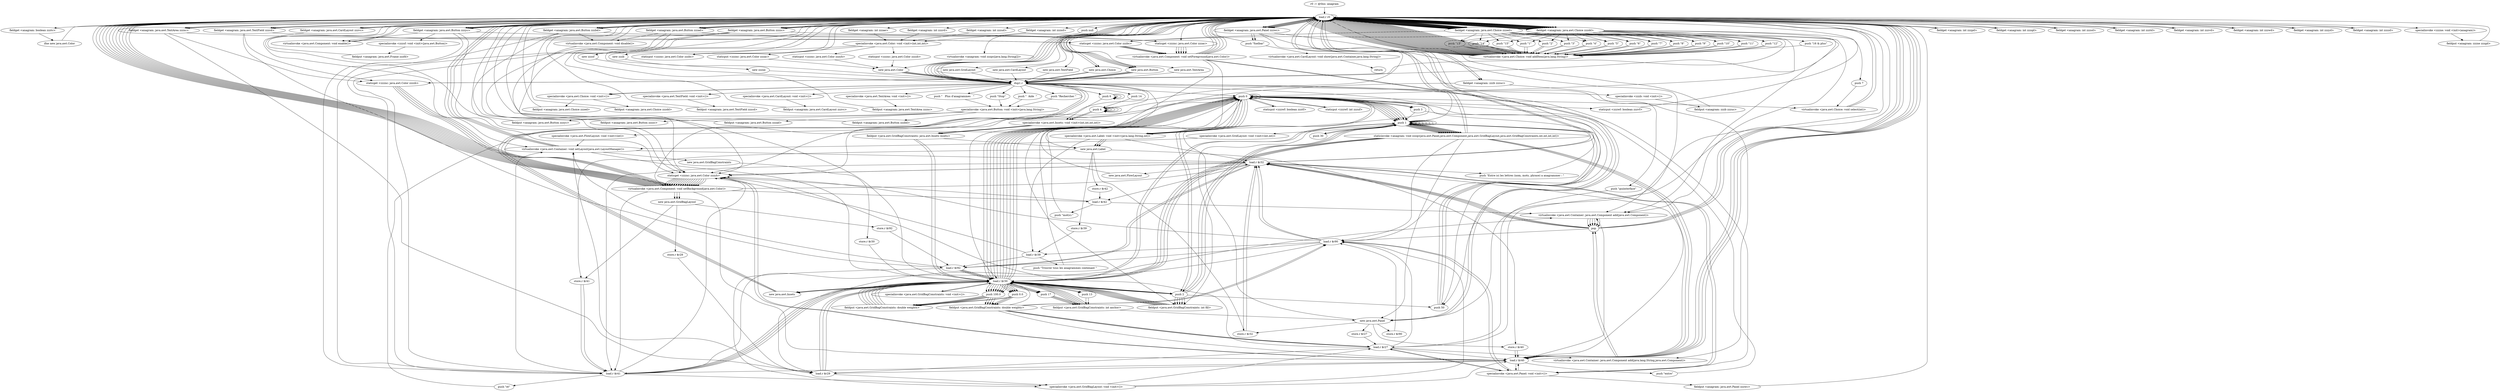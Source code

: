 digraph "" {
    "r0 := @this: anagram"
    "load.r r0"
    "r0 := @this: anagram"->"load.r r0";
    "fieldget <anagram: boolean zzztc>"
    "load.r r0"->"fieldget <anagram: boolean zzztc>";
    "ifne new java.awt.Color"
    "fieldget <anagram: boolean zzztc>"->"ifne new java.awt.Color";
    "ifne new java.awt.Color"->"load.r r0";
    "push null"
    "load.r r0"->"push null";
    "virtualinvoke <anagram: void zzzpc(java.lang.String[])>"
    "push null"->"virtualinvoke <anagram: void zzzpc(java.lang.String[])>";
    "new java.awt.Color"
    "virtualinvoke <anagram: void zzzpc(java.lang.String[])>"->"new java.awt.Color";
    "dup1.r"
    "new java.awt.Color"->"dup1.r";
    "dup1.r"->"load.r r0";
    "fieldget <anagram: int zzzpd>"
    "load.r r0"->"fieldget <anagram: int zzzpd>";
    "fieldget <anagram: int zzzpd>"->"load.r r0";
    "fieldget <anagram: int zzzqd>"
    "load.r r0"->"fieldget <anagram: int zzzqd>";
    "fieldget <anagram: int zzzqd>"->"load.r r0";
    "fieldget <anagram: int zzzrd>"
    "load.r r0"->"fieldget <anagram: int zzzrd>";
    "specialinvoke <java.awt.Color: void <init>(int,int,int)>"
    "fieldget <anagram: int zzzrd>"->"specialinvoke <java.awt.Color: void <init>(int,int,int)>";
    "staticput <zzznc: java.awt.Color zzzyb>"
    "specialinvoke <java.awt.Color: void <init>(int,int,int)>"->"staticput <zzznc: java.awt.Color zzzyb>";
    "staticput <zzznc: java.awt.Color zzzyb>"->"new java.awt.Color";
    "new java.awt.Color"->"dup1.r";
    "dup1.r"->"load.r r0";
    "fieldget <anagram: int zzzsd>"
    "load.r r0"->"fieldget <anagram: int zzzsd>";
    "fieldget <anagram: int zzzsd>"->"load.r r0";
    "fieldget <anagram: int zzztd>"
    "load.r r0"->"fieldget <anagram: int zzztd>";
    "fieldget <anagram: int zzztd>"->"load.r r0";
    "fieldget <anagram: int zzzud>"
    "load.r r0"->"fieldget <anagram: int zzzud>";
    "fieldget <anagram: int zzzud>"->"specialinvoke <java.awt.Color: void <init>(int,int,int)>";
    "staticput <zzznc: java.awt.Color zzzzb>"
    "specialinvoke <java.awt.Color: void <init>(int,int,int)>"->"staticput <zzznc: java.awt.Color zzzzb>";
    "staticput <zzznc: java.awt.Color zzzzb>"->"new java.awt.Color";
    "new java.awt.Color"->"dup1.r";
    "dup1.r"->"load.r r0";
    "fieldget <anagram: int zzzvd>"
    "load.r r0"->"fieldget <anagram: int zzzvd>";
    "fieldget <anagram: int zzzvd>"->"load.r r0";
    "fieldget <anagram: int zzzwd>"
    "load.r r0"->"fieldget <anagram: int zzzwd>";
    "fieldget <anagram: int zzzwd>"->"load.r r0";
    "fieldget <anagram: int zzzxd>"
    "load.r r0"->"fieldget <anagram: int zzzxd>";
    "fieldget <anagram: int zzzxd>"->"specialinvoke <java.awt.Color: void <init>(int,int,int)>";
    "staticput <zzznc: java.awt.Color zzzac>"
    "specialinvoke <java.awt.Color: void <init>(int,int,int)>"->"staticput <zzznc: java.awt.Color zzzac>";
    "staticput <zzznc: java.awt.Color zzzac>"->"new java.awt.Color";
    "new java.awt.Color"->"dup1.r";
    "dup1.r"->"load.r r0";
    "fieldget <anagram: int zzzyd>"
    "load.r r0"->"fieldget <anagram: int zzzyd>";
    "fieldget <anagram: int zzzyd>"->"load.r r0";
    "fieldget <anagram: int zzzzd>"
    "load.r r0"->"fieldget <anagram: int zzzzd>";
    "fieldget <anagram: int zzzzd>"->"load.r r0";
    "fieldget <anagram: int zzzae>"
    "load.r r0"->"fieldget <anagram: int zzzae>";
    "fieldget <anagram: int zzzae>"->"specialinvoke <java.awt.Color: void <init>(int,int,int)>";
    "staticput <zzznc: java.awt.Color zzzbc>"
    "specialinvoke <java.awt.Color: void <init>(int,int,int)>"->"staticput <zzznc: java.awt.Color zzzbc>";
    "staticput <zzznc: java.awt.Color zzzbc>"->"load.r r0";
    "staticget <zzznc: java.awt.Color zzzyb>"
    "load.r r0"->"staticget <zzznc: java.awt.Color zzzyb>";
    "virtualinvoke <java.awt.Component: void setBackground(java.awt.Color)>"
    "staticget <zzznc: java.awt.Color zzzyb>"->"virtualinvoke <java.awt.Component: void setBackground(java.awt.Color)>";
    "push 0"
    "virtualinvoke <java.awt.Component: void setBackground(java.awt.Color)>"->"push 0";
    "staticput <zzzwf: boolean zzztf>"
    "push 0"->"staticput <zzzwf: boolean zzztf>";
    "staticput <zzzwf: boolean zzztf>"->"push 0";
    "staticput <zzzwf: int zzzuf>"
    "push 0"->"staticput <zzzwf: int zzzuf>";
    "staticput <zzzwf: int zzzuf>"->"push 0";
    "staticput <zzzwf: boolean zzzvf>"
    "push 0"->"staticput <zzzwf: boolean zzzvf>";
    "staticput <zzzwf: boolean zzzvf>"->"load.r r0";
    "new java.awt.GridLayout"
    "load.r r0"->"new java.awt.GridLayout";
    "new java.awt.GridLayout"->"dup1.r";
    "push 1"
    "dup1.r"->"push 1";
    "push 1"->"push 1";
    "specialinvoke <java.awt.GridLayout: void <init>(int,int)>"
    "push 1"->"specialinvoke <java.awt.GridLayout: void <init>(int,int)>";
    "virtualinvoke <java.awt.Container: void setLayout(java.awt.LayoutManager)>"
    "specialinvoke <java.awt.GridLayout: void <init>(int,int)>"->"virtualinvoke <java.awt.Container: void setLayout(java.awt.LayoutManager)>";
    "virtualinvoke <java.awt.Container: void setLayout(java.awt.LayoutManager)>"->"load.r r0";
    "new java.awt.Panel"
    "load.r r0"->"new java.awt.Panel";
    "new java.awt.Panel"->"dup1.r";
    "specialinvoke <java.awt.Panel: void <init>()>"
    "dup1.r"->"specialinvoke <java.awt.Panel: void <init>()>";
    "fieldput <anagram: java.awt.Panel zzzwc>"
    "specialinvoke <java.awt.Panel: void <init>()>"->"fieldput <anagram: java.awt.Panel zzzwc>";
    "fieldput <anagram: java.awt.Panel zzzwc>"->"load.r r0";
    "fieldget <anagram: java.awt.Panel zzzwc>"
    "load.r r0"->"fieldget <anagram: java.awt.Panel zzzwc>";
    "fieldget <anagram: java.awt.Panel zzzwc>"->"staticget <zzznc: java.awt.Color zzzyb>";
    "staticget <zzznc: java.awt.Color zzzyb>"->"virtualinvoke <java.awt.Component: void setBackground(java.awt.Color)>";
    "virtualinvoke <java.awt.Component: void setBackground(java.awt.Color)>"->"load.r r0";
    "new java.awt.CardLayout"
    "load.r r0"->"new java.awt.CardLayout";
    "new java.awt.CardLayout"->"dup1.r";
    "specialinvoke <java.awt.CardLayout: void <init>()>"
    "dup1.r"->"specialinvoke <java.awt.CardLayout: void <init>()>";
    "fieldput <anagram: java.awt.CardLayout zzzvc>"
    "specialinvoke <java.awt.CardLayout: void <init>()>"->"fieldput <anagram: java.awt.CardLayout zzzvc>";
    "fieldput <anagram: java.awt.CardLayout zzzvc>"->"load.r r0";
    "load.r r0"->"fieldget <anagram: java.awt.Panel zzzwc>";
    "fieldget <anagram: java.awt.Panel zzzwc>"->"load.r r0";
    "fieldget <anagram: java.awt.CardLayout zzzvc>"
    "load.r r0"->"fieldget <anagram: java.awt.CardLayout zzzvc>";
    "fieldget <anagram: java.awt.CardLayout zzzvc>"->"virtualinvoke <java.awt.Container: void setLayout(java.awt.LayoutManager)>";
    "virtualinvoke <java.awt.Container: void setLayout(java.awt.LayoutManager)>"->"load.r r0";
    "staticget <zzznc: java.awt.Color zzzac>"
    "load.r r0"->"staticget <zzznc: java.awt.Color zzzac>";
    "virtualinvoke <java.awt.Component: void setForeground(java.awt.Color)>"
    "staticget <zzznc: java.awt.Color zzzac>"->"virtualinvoke <java.awt.Component: void setForeground(java.awt.Color)>";
    "virtualinvoke <java.awt.Component: void setForeground(java.awt.Color)>"->"new java.awt.Panel";
    "store.r $r27"
    "new java.awt.Panel"->"store.r $r27";
    "load.r $r27"
    "store.r $r27"->"load.r $r27";
    "load.r $r27"->"specialinvoke <java.awt.Panel: void <init>()>";
    "specialinvoke <java.awt.Panel: void <init>()>"->"load.r $r27";
    "load.r $r27"->"staticget <zzznc: java.awt.Color zzzyb>";
    "staticget <zzznc: java.awt.Color zzzyb>"->"virtualinvoke <java.awt.Component: void setBackground(java.awt.Color)>";
    "new java.awt.GridBagLayout"
    "virtualinvoke <java.awt.Component: void setBackground(java.awt.Color)>"->"new java.awt.GridBagLayout";
    "store.r $r29"
    "new java.awt.GridBagLayout"->"store.r $r29";
    "load.r $r29"
    "store.r $r29"->"load.r $r29";
    "specialinvoke <java.awt.GridBagLayout: void <init>()>"
    "load.r $r29"->"specialinvoke <java.awt.GridBagLayout: void <init>()>";
    "specialinvoke <java.awt.GridBagLayout: void <init>()>"->"load.r $r27";
    "load.r $r27"->"load.r $r29";
    "load.r $r29"->"virtualinvoke <java.awt.Container: void setLayout(java.awt.LayoutManager)>";
    "new java.awt.GridBagConstraints"
    "virtualinvoke <java.awt.Container: void setLayout(java.awt.LayoutManager)>"->"new java.awt.GridBagConstraints";
    "store.r $r30"
    "new java.awt.GridBagConstraints"->"store.r $r30";
    "load.r $r30"
    "store.r $r30"->"load.r $r30";
    "specialinvoke <java.awt.GridBagConstraints: void <init>()>"
    "load.r $r30"->"specialinvoke <java.awt.GridBagConstraints: void <init>()>";
    "specialinvoke <java.awt.GridBagConstraints: void <init>()>"->"load.r $r30";
    "new java.awt.Insets"
    "load.r $r30"->"new java.awt.Insets";
    "new java.awt.Insets"->"dup1.r";
    "push 4"
    "dup1.r"->"push 4";
    "push 4"->"push 4";
    "push 4"->"push 4";
    "push 4"->"push 4";
    "specialinvoke <java.awt.Insets: void <init>(int,int,int,int)>"
    "push 4"->"specialinvoke <java.awt.Insets: void <init>(int,int,int,int)>";
    "fieldput <java.awt.GridBagConstraints: java.awt.Insets insets>"
    "specialinvoke <java.awt.Insets: void <init>(int,int,int,int)>"->"fieldput <java.awt.GridBagConstraints: java.awt.Insets insets>";
    "new java.awt.Label"
    "fieldput <java.awt.GridBagConstraints: java.awt.Insets insets>"->"new java.awt.Label";
    "store.r $r32"
    "new java.awt.Label"->"store.r $r32";
    "load.r $r32"
    "store.r $r32"->"load.r $r32";
    "push \"Entre ici les lettres (nom, mots, phrase) a anagrammer : \""
    "load.r $r32"->"push \"Entre ici les lettres (nom, mots, phrase) a anagrammer : \"";
    "push \"Entre ici les lettres (nom, mots, phrase) a anagrammer : \""->"push 0";
    "specialinvoke <java.awt.Label: void <init>(java.lang.String,int)>"
    "push 0"->"specialinvoke <java.awt.Label: void <init>(java.lang.String,int)>";
    "specialinvoke <java.awt.Label: void <init>(java.lang.String,int)>"->"load.r $r32";
    "load.r $r32"->"staticget <zzznc: java.awt.Color zzzyb>";
    "staticget <zzznc: java.awt.Color zzzyb>"->"virtualinvoke <java.awt.Component: void setBackground(java.awt.Color)>";
    "virtualinvoke <java.awt.Component: void setBackground(java.awt.Color)>"->"load.r r0";
    "new java.awt.TextField"
    "load.r r0"->"new java.awt.TextField";
    "new java.awt.TextField"->"dup1.r";
    "specialinvoke <java.awt.TextField: void <init>()>"
    "dup1.r"->"specialinvoke <java.awt.TextField: void <init>()>";
    "fieldput <anagram: java.awt.TextField zzzcd>"
    "specialinvoke <java.awt.TextField: void <init>()>"->"fieldput <anagram: java.awt.TextField zzzcd>";
    "fieldput <anagram: java.awt.TextField zzzcd>"->"load.r r0";
    "fieldget <anagram: java.awt.TextField zzzcd>"
    "load.r r0"->"fieldget <anagram: java.awt.TextField zzzcd>";
    "staticget <zzznc: java.awt.Color zzzzb>"
    "fieldget <anagram: java.awt.TextField zzzcd>"->"staticget <zzznc: java.awt.Color zzzzb>";
    "staticget <zzznc: java.awt.Color zzzzb>"->"virtualinvoke <java.awt.Component: void setBackground(java.awt.Color)>";
    "virtualinvoke <java.awt.Component: void setBackground(java.awt.Color)>"->"load.r r0";
    "load.r r0"->"fieldget <anagram: java.awt.TextField zzzcd>";
    "staticget <zzznc: java.awt.Color zzzbc>"
    "fieldget <anagram: java.awt.TextField zzzcd>"->"staticget <zzznc: java.awt.Color zzzbc>";
    "staticget <zzznc: java.awt.Color zzzbc>"->"virtualinvoke <java.awt.Component: void setForeground(java.awt.Color)>";
    "virtualinvoke <java.awt.Component: void setForeground(java.awt.Color)>"->"new java.awt.Label";
    "store.r $r39"
    "new java.awt.Label"->"store.r $r39";
    "load.r $r39"
    "store.r $r39"->"load.r $r39";
    "push \"Trouver tous les anagrammes contenant \""
    "load.r $r39"->"push \"Trouver tous les anagrammes contenant \"";
    "push \"Trouver tous les anagrammes contenant \""->"push 0";
    "push 0"->"specialinvoke <java.awt.Label: void <init>(java.lang.String,int)>";
    "specialinvoke <java.awt.Label: void <init>(java.lang.String,int)>"->"new java.awt.Label";
    "store.r $r40"
    "new java.awt.Label"->"store.r $r40";
    "load.r $r40"
    "store.r $r40"->"load.r $r40";
    "push \"entre\""
    "load.r $r40"->"push \"entre\"";
    "push \"entre\""->"push 0";
    "push 0"->"specialinvoke <java.awt.Label: void <init>(java.lang.String,int)>";
    "specialinvoke <java.awt.Label: void <init>(java.lang.String,int)>"->"new java.awt.Label";
    "store.r $r41"
    "new java.awt.Label"->"store.r $r41";
    "load.r $r41"
    "store.r $r41"->"load.r $r41";
    "push \"et\""
    "load.r $r41"->"push \"et\"";
    "push \"et\""->"push 0";
    "push 0"->"specialinvoke <java.awt.Label: void <init>(java.lang.String,int)>";
    "specialinvoke <java.awt.Label: void <init>(java.lang.String,int)>"->"new java.awt.Label";
    "store.r $r42"
    "new java.awt.Label"->"store.r $r42";
    "load.r $r42"
    "store.r $r42"->"load.r $r42";
    "push \"mot(s).\""
    "load.r $r42"->"push \"mot(s).\"";
    "push \"mot(s).\""->"push 0";
    "push 0"->"specialinvoke <java.awt.Label: void <init>(java.lang.String,int)>";
    "specialinvoke <java.awt.Label: void <init>(java.lang.String,int)>"->"load.r $r39";
    "load.r $r39"->"staticget <zzznc: java.awt.Color zzzyb>";
    "staticget <zzznc: java.awt.Color zzzyb>"->"virtualinvoke <java.awt.Component: void setBackground(java.awt.Color)>";
    "virtualinvoke <java.awt.Component: void setBackground(java.awt.Color)>"->"load.r $r40";
    "load.r $r40"->"staticget <zzznc: java.awt.Color zzzyb>";
    "staticget <zzznc: java.awt.Color zzzyb>"->"virtualinvoke <java.awt.Component: void setBackground(java.awt.Color)>";
    "virtualinvoke <java.awt.Component: void setBackground(java.awt.Color)>"->"load.r $r41";
    "load.r $r41"->"staticget <zzznc: java.awt.Color zzzyb>";
    "staticget <zzznc: java.awt.Color zzzyb>"->"virtualinvoke <java.awt.Component: void setBackground(java.awt.Color)>";
    "virtualinvoke <java.awt.Component: void setBackground(java.awt.Color)>"->"load.r $r42";
    "load.r $r42"->"staticget <zzznc: java.awt.Color zzzyb>";
    "staticget <zzznc: java.awt.Color zzzyb>"->"virtualinvoke <java.awt.Component: void setBackground(java.awt.Color)>";
    "virtualinvoke <java.awt.Component: void setBackground(java.awt.Color)>"->"load.r r0";
    "new java.awt.Choice"
    "load.r r0"->"new java.awt.Choice";
    "new java.awt.Choice"->"dup1.r";
    "specialinvoke <java.awt.Choice: void <init>()>"
    "dup1.r"->"specialinvoke <java.awt.Choice: void <init>()>";
    "fieldput <anagram: java.awt.Choice zzzed>"
    "specialinvoke <java.awt.Choice: void <init>()>"->"fieldput <anagram: java.awt.Choice zzzed>";
    "fieldput <anagram: java.awt.Choice zzzed>"->"load.r r0";
    "fieldget <anagram: java.awt.Choice zzzed>"
    "load.r r0"->"fieldget <anagram: java.awt.Choice zzzed>";
    "push \"1\""
    "fieldget <anagram: java.awt.Choice zzzed>"->"push \"1\"";
    "virtualinvoke <java.awt.Choice: void addItem(java.lang.String)>"
    "push \"1\""->"virtualinvoke <java.awt.Choice: void addItem(java.lang.String)>";
    "virtualinvoke <java.awt.Choice: void addItem(java.lang.String)>"->"load.r r0";
    "load.r r0"->"fieldget <anagram: java.awt.Choice zzzed>";
    "push \"2\""
    "fieldget <anagram: java.awt.Choice zzzed>"->"push \"2\"";
    "push \"2\""->"virtualinvoke <java.awt.Choice: void addItem(java.lang.String)>";
    "virtualinvoke <java.awt.Choice: void addItem(java.lang.String)>"->"load.r r0";
    "load.r r0"->"fieldget <anagram: java.awt.Choice zzzed>";
    "push \"3\""
    "fieldget <anagram: java.awt.Choice zzzed>"->"push \"3\"";
    "push \"3\""->"virtualinvoke <java.awt.Choice: void addItem(java.lang.String)>";
    "virtualinvoke <java.awt.Choice: void addItem(java.lang.String)>"->"load.r r0";
    "load.r r0"->"fieldget <anagram: java.awt.Choice zzzed>";
    "push \"4\""
    "fieldget <anagram: java.awt.Choice zzzed>"->"push \"4\"";
    "push \"4\""->"virtualinvoke <java.awt.Choice: void addItem(java.lang.String)>";
    "virtualinvoke <java.awt.Choice: void addItem(java.lang.String)>"->"load.r r0";
    "load.r r0"->"fieldget <anagram: java.awt.Choice zzzed>";
    "push \"5\""
    "fieldget <anagram: java.awt.Choice zzzed>"->"push \"5\"";
    "push \"5\""->"virtualinvoke <java.awt.Choice: void addItem(java.lang.String)>";
    "virtualinvoke <java.awt.Choice: void addItem(java.lang.String)>"->"load.r r0";
    "load.r r0"->"fieldget <anagram: java.awt.Choice zzzed>";
    "push \"6\""
    "fieldget <anagram: java.awt.Choice zzzed>"->"push \"6\"";
    "push \"6\""->"virtualinvoke <java.awt.Choice: void addItem(java.lang.String)>";
    "virtualinvoke <java.awt.Choice: void addItem(java.lang.String)>"->"load.r r0";
    "load.r r0"->"fieldget <anagram: java.awt.Choice zzzed>";
    "push \"7\""
    "fieldget <anagram: java.awt.Choice zzzed>"->"push \"7\"";
    "push \"7\""->"virtualinvoke <java.awt.Choice: void addItem(java.lang.String)>";
    "virtualinvoke <java.awt.Choice: void addItem(java.lang.String)>"->"load.r r0";
    "load.r r0"->"fieldget <anagram: java.awt.Choice zzzed>";
    "push \"8\""
    "fieldget <anagram: java.awt.Choice zzzed>"->"push \"8\"";
    "push \"8\""->"virtualinvoke <java.awt.Choice: void addItem(java.lang.String)>";
    "virtualinvoke <java.awt.Choice: void addItem(java.lang.String)>"->"load.r r0";
    "load.r r0"->"fieldget <anagram: java.awt.Choice zzzed>";
    "push \"9\""
    "fieldget <anagram: java.awt.Choice zzzed>"->"push \"9\"";
    "push \"9\""->"virtualinvoke <java.awt.Choice: void addItem(java.lang.String)>";
    "virtualinvoke <java.awt.Choice: void addItem(java.lang.String)>"->"load.r r0";
    "load.r r0"->"fieldget <anagram: java.awt.Choice zzzed>";
    "push \"10\""
    "fieldget <anagram: java.awt.Choice zzzed>"->"push \"10\"";
    "push \"10\""->"virtualinvoke <java.awt.Choice: void addItem(java.lang.String)>";
    "virtualinvoke <java.awt.Choice: void addItem(java.lang.String)>"->"load.r r0";
    "load.r r0"->"fieldget <anagram: java.awt.Choice zzzed>";
    "push \"11\""
    "fieldget <anagram: java.awt.Choice zzzed>"->"push \"11\"";
    "push \"11\""->"virtualinvoke <java.awt.Choice: void addItem(java.lang.String)>";
    "virtualinvoke <java.awt.Choice: void addItem(java.lang.String)>"->"load.r r0";
    "load.r r0"->"fieldget <anagram: java.awt.Choice zzzed>";
    "push \"12\""
    "fieldget <anagram: java.awt.Choice zzzed>"->"push \"12\"";
    "push \"12\""->"virtualinvoke <java.awt.Choice: void addItem(java.lang.String)>";
    "virtualinvoke <java.awt.Choice: void addItem(java.lang.String)>"->"load.r r0";
    "load.r r0"->"fieldget <anagram: java.awt.Choice zzzed>";
    "push \"13\""
    "fieldget <anagram: java.awt.Choice zzzed>"->"push \"13\"";
    "push \"13\""->"virtualinvoke <java.awt.Choice: void addItem(java.lang.String)>";
    "virtualinvoke <java.awt.Choice: void addItem(java.lang.String)>"->"load.r r0";
    "load.r r0"->"fieldget <anagram: java.awt.Choice zzzed>";
    "push \"14\""
    "fieldget <anagram: java.awt.Choice zzzed>"->"push \"14\"";
    "push \"14\""->"virtualinvoke <java.awt.Choice: void addItem(java.lang.String)>";
    "virtualinvoke <java.awt.Choice: void addItem(java.lang.String)>"->"load.r r0";
    "load.r r0"->"fieldget <anagram: java.awt.Choice zzzed>";
    "push \"15\""
    "fieldget <anagram: java.awt.Choice zzzed>"->"push \"15\"";
    "push \"15\""->"virtualinvoke <java.awt.Choice: void addItem(java.lang.String)>";
    "virtualinvoke <java.awt.Choice: void addItem(java.lang.String)>"->"load.r r0";
    "load.r r0"->"fieldget <anagram: java.awt.Choice zzzed>";
    "fieldget <anagram: java.awt.Choice zzzed>"->"push 0";
    "virtualinvoke <java.awt.Choice: void select(int)>"
    "push 0"->"virtualinvoke <java.awt.Choice: void select(int)>";
    "virtualinvoke <java.awt.Choice: void select(int)>"->"load.r r0";
    "load.r r0"->"fieldget <anagram: java.awt.Choice zzzed>";
    "fieldget <anagram: java.awt.Choice zzzed>"->"staticget <zzznc: java.awt.Color zzzzb>";
    "staticget <zzznc: java.awt.Color zzzzb>"->"virtualinvoke <java.awt.Component: void setBackground(java.awt.Color)>";
    "virtualinvoke <java.awt.Component: void setBackground(java.awt.Color)>"->"load.r r0";
    "load.r r0"->"fieldget <anagram: java.awt.Choice zzzed>";
    "fieldget <anagram: java.awt.Choice zzzed>"->"staticget <zzznc: java.awt.Color zzzbc>";
    "staticget <zzznc: java.awt.Color zzzbc>"->"virtualinvoke <java.awt.Component: void setForeground(java.awt.Color)>";
    "virtualinvoke <java.awt.Component: void setForeground(java.awt.Color)>"->"load.r r0";
    "load.r r0"->"new java.awt.Choice";
    "new java.awt.Choice"->"dup1.r";
    "dup1.r"->"specialinvoke <java.awt.Choice: void <init>()>";
    "fieldput <anagram: java.awt.Choice zzzdd>"
    "specialinvoke <java.awt.Choice: void <init>()>"->"fieldput <anagram: java.awt.Choice zzzdd>";
    "fieldput <anagram: java.awt.Choice zzzdd>"->"load.r r0";
    "fieldget <anagram: java.awt.Choice zzzdd>"
    "load.r r0"->"fieldget <anagram: java.awt.Choice zzzdd>";
    "fieldget <anagram: java.awt.Choice zzzdd>"->"push \"1\"";
    "push \"1\""->"virtualinvoke <java.awt.Choice: void addItem(java.lang.String)>";
    "virtualinvoke <java.awt.Choice: void addItem(java.lang.String)>"->"load.r r0";
    "load.r r0"->"fieldget <anagram: java.awt.Choice zzzdd>";
    "fieldget <anagram: java.awt.Choice zzzdd>"->"push \"2\"";
    "push \"2\""->"virtualinvoke <java.awt.Choice: void addItem(java.lang.String)>";
    "virtualinvoke <java.awt.Choice: void addItem(java.lang.String)>"->"load.r r0";
    "load.r r0"->"fieldget <anagram: java.awt.Choice zzzdd>";
    "fieldget <anagram: java.awt.Choice zzzdd>"->"push \"3\"";
    "push \"3\""->"virtualinvoke <java.awt.Choice: void addItem(java.lang.String)>";
    "virtualinvoke <java.awt.Choice: void addItem(java.lang.String)>"->"load.r r0";
    "load.r r0"->"fieldget <anagram: java.awt.Choice zzzdd>";
    "fieldget <anagram: java.awt.Choice zzzdd>"->"push \"4\"";
    "push \"4\""->"virtualinvoke <java.awt.Choice: void addItem(java.lang.String)>";
    "virtualinvoke <java.awt.Choice: void addItem(java.lang.String)>"->"load.r r0";
    "load.r r0"->"fieldget <anagram: java.awt.Choice zzzdd>";
    "fieldget <anagram: java.awt.Choice zzzdd>"->"push \"5\"";
    "push \"5\""->"virtualinvoke <java.awt.Choice: void addItem(java.lang.String)>";
    "virtualinvoke <java.awt.Choice: void addItem(java.lang.String)>"->"load.r r0";
    "load.r r0"->"fieldget <anagram: java.awt.Choice zzzdd>";
    "fieldget <anagram: java.awt.Choice zzzdd>"->"push \"6\"";
    "push \"6\""->"virtualinvoke <java.awt.Choice: void addItem(java.lang.String)>";
    "virtualinvoke <java.awt.Choice: void addItem(java.lang.String)>"->"load.r r0";
    "load.r r0"->"fieldget <anagram: java.awt.Choice zzzdd>";
    "fieldget <anagram: java.awt.Choice zzzdd>"->"push \"7\"";
    "push \"7\""->"virtualinvoke <java.awt.Choice: void addItem(java.lang.String)>";
    "virtualinvoke <java.awt.Choice: void addItem(java.lang.String)>"->"load.r r0";
    "load.r r0"->"fieldget <anagram: java.awt.Choice zzzdd>";
    "fieldget <anagram: java.awt.Choice zzzdd>"->"push \"8\"";
    "push \"8\""->"virtualinvoke <java.awt.Choice: void addItem(java.lang.String)>";
    "virtualinvoke <java.awt.Choice: void addItem(java.lang.String)>"->"load.r r0";
    "load.r r0"->"fieldget <anagram: java.awt.Choice zzzdd>";
    "fieldget <anagram: java.awt.Choice zzzdd>"->"push \"9\"";
    "push \"9\""->"virtualinvoke <java.awt.Choice: void addItem(java.lang.String)>";
    "virtualinvoke <java.awt.Choice: void addItem(java.lang.String)>"->"load.r r0";
    "load.r r0"->"fieldget <anagram: java.awt.Choice zzzdd>";
    "fieldget <anagram: java.awt.Choice zzzdd>"->"push \"10\"";
    "push \"10\""->"virtualinvoke <java.awt.Choice: void addItem(java.lang.String)>";
    "virtualinvoke <java.awt.Choice: void addItem(java.lang.String)>"->"load.r r0";
    "load.r r0"->"fieldget <anagram: java.awt.Choice zzzdd>";
    "fieldget <anagram: java.awt.Choice zzzdd>"->"push \"11\"";
    "push \"11\""->"virtualinvoke <java.awt.Choice: void addItem(java.lang.String)>";
    "virtualinvoke <java.awt.Choice: void addItem(java.lang.String)>"->"load.r r0";
    "load.r r0"->"fieldget <anagram: java.awt.Choice zzzdd>";
    "fieldget <anagram: java.awt.Choice zzzdd>"->"push \"12\"";
    "push \"12\""->"virtualinvoke <java.awt.Choice: void addItem(java.lang.String)>";
    "virtualinvoke <java.awt.Choice: void addItem(java.lang.String)>"->"load.r r0";
    "load.r r0"->"fieldget <anagram: java.awt.Choice zzzdd>";
    "fieldget <anagram: java.awt.Choice zzzdd>"->"push \"13\"";
    "push \"13\""->"virtualinvoke <java.awt.Choice: void addItem(java.lang.String)>";
    "virtualinvoke <java.awt.Choice: void addItem(java.lang.String)>"->"load.r r0";
    "load.r r0"->"fieldget <anagram: java.awt.Choice zzzdd>";
    "fieldget <anagram: java.awt.Choice zzzdd>"->"push \"14\"";
    "push \"14\""->"virtualinvoke <java.awt.Choice: void addItem(java.lang.String)>";
    "virtualinvoke <java.awt.Choice: void addItem(java.lang.String)>"->"load.r r0";
    "load.r r0"->"fieldget <anagram: java.awt.Choice zzzdd>";
    "fieldget <anagram: java.awt.Choice zzzdd>"->"push \"15\"";
    "push \"15\""->"virtualinvoke <java.awt.Choice: void addItem(java.lang.String)>";
    "virtualinvoke <java.awt.Choice: void addItem(java.lang.String)>"->"load.r r0";
    "load.r r0"->"fieldget <anagram: java.awt.Choice zzzdd>";
    "push \"16 & plus\""
    "fieldget <anagram: java.awt.Choice zzzdd>"->"push \"16 & plus\"";
    "push \"16 & plus\""->"virtualinvoke <java.awt.Choice: void addItem(java.lang.String)>";
    "virtualinvoke <java.awt.Choice: void addItem(java.lang.String)>"->"load.r r0";
    "load.r r0"->"fieldget <anagram: java.awt.Choice zzzdd>";
    "push 7"
    "fieldget <anagram: java.awt.Choice zzzdd>"->"push 7";
    "push 7"->"virtualinvoke <java.awt.Choice: void select(int)>";
    "virtualinvoke <java.awt.Choice: void select(int)>"->"load.r r0";
    "load.r r0"->"fieldget <anagram: java.awt.Choice zzzdd>";
    "fieldget <anagram: java.awt.Choice zzzdd>"->"staticget <zzznc: java.awt.Color zzzzb>";
    "staticget <zzznc: java.awt.Color zzzzb>"->"virtualinvoke <java.awt.Component: void setBackground(java.awt.Color)>";
    "virtualinvoke <java.awt.Component: void setBackground(java.awt.Color)>"->"load.r r0";
    "load.r r0"->"fieldget <anagram: java.awt.Choice zzzdd>";
    "fieldget <anagram: java.awt.Choice zzzdd>"->"staticget <zzznc: java.awt.Color zzzbc>";
    "staticget <zzznc: java.awt.Color zzzbc>"->"virtualinvoke <java.awt.Component: void setForeground(java.awt.Color)>";
    "virtualinvoke <java.awt.Component: void setForeground(java.awt.Color)>"->"new java.awt.Panel";
    "store.r $r90"
    "new java.awt.Panel"->"store.r $r90";
    "load.r $r90"
    "store.r $r90"->"load.r $r90";
    "load.r $r90"->"specialinvoke <java.awt.Panel: void <init>()>";
    "specialinvoke <java.awt.Panel: void <init>()>"->"load.r $r90";
    "load.r $r90"->"staticget <zzznc: java.awt.Color zzzyb>";
    "staticget <zzznc: java.awt.Color zzzyb>"->"virtualinvoke <java.awt.Component: void setBackground(java.awt.Color)>";
    "virtualinvoke <java.awt.Component: void setBackground(java.awt.Color)>"->"new java.awt.GridBagLayout";
    "store.r $r92"
    "new java.awt.GridBagLayout"->"store.r $r92";
    "load.r $r92"
    "store.r $r92"->"load.r $r92";
    "load.r $r92"->"specialinvoke <java.awt.GridBagLayout: void <init>()>";
    "specialinvoke <java.awt.GridBagLayout: void <init>()>"->"load.r $r90";
    "load.r $r90"->"load.r $r92";
    "load.r $r92"->"virtualinvoke <java.awt.Container: void setLayout(java.awt.LayoutManager)>";
    "virtualinvoke <java.awt.Container: void setLayout(java.awt.LayoutManager)>"->"load.r $r30";
    "load.r $r30"->"push 0";
    "fieldput <java.awt.GridBagConstraints: int fill>"
    "push 0"->"fieldput <java.awt.GridBagConstraints: int fill>";
    "fieldput <java.awt.GridBagConstraints: int fill>"->"load.r $r30";
    "push 17"
    "load.r $r30"->"push 17";
    "fieldput <java.awt.GridBagConstraints: int anchor>"
    "push 17"->"fieldput <java.awt.GridBagConstraints: int anchor>";
    "fieldput <java.awt.GridBagConstraints: int anchor>"->"load.r $r30";
    "push 0.0"
    "load.r $r30"->"push 0.0";
    "fieldput <java.awt.GridBagConstraints: double weightx>"
    "push 0.0"->"fieldput <java.awt.GridBagConstraints: double weightx>";
    "fieldput <java.awt.GridBagConstraints: double weightx>"->"load.r $r30";
    "push 100.0"
    "load.r $r30"->"push 100.0";
    "fieldput <java.awt.GridBagConstraints: double weighty>"
    "push 100.0"->"fieldput <java.awt.GridBagConstraints: double weighty>";
    "fieldput <java.awt.GridBagConstraints: double weighty>"->"load.r $r90";
    "load.r $r90"->"load.r $r32";
    "load.r $r32"->"load.r $r92";
    "load.r $r92"->"load.r $r30";
    "load.r $r30"->"push 0";
    "push 0"->"push 0";
    "push 50"
    "push 0"->"push 50";
    "push 50"->"push 1";
    "staticinvoke <anagram: void zzzqc(java.awt.Panel,java.awt.Component,java.awt.GridBagLayout,java.awt.GridBagConstraints,int,int,int,int)>"
    "push 1"->"staticinvoke <anagram: void zzzqc(java.awt.Panel,java.awt.Component,java.awt.GridBagLayout,java.awt.GridBagConstraints,int,int,int,int)>";
    "staticinvoke <anagram: void zzzqc(java.awt.Panel,java.awt.Component,java.awt.GridBagLayout,java.awt.GridBagConstraints,int,int,int,int)>"->"load.r $r90";
    "load.r $r90"->"load.r $r39";
    "load.r $r39"->"load.r $r92";
    "load.r $r92"->"load.r $r30";
    "load.r $r30"->"push 0";
    "push 2"
    "push 0"->"push 2";
    "push 2"->"push 50";
    "push 50"->"push 1";
    "push 1"->"staticinvoke <anagram: void zzzqc(java.awt.Panel,java.awt.Component,java.awt.GridBagLayout,java.awt.GridBagConstraints,int,int,int,int)>";
    "staticinvoke <anagram: void zzzqc(java.awt.Panel,java.awt.Component,java.awt.GridBagLayout,java.awt.GridBagConstraints,int,int,int,int)>"->"load.r $r30";
    "load.r $r30"->"push 100.0";
    "push 100.0"->"fieldput <java.awt.GridBagConstraints: double weightx>";
    "fieldput <java.awt.GridBagConstraints: double weightx>"->"load.r $r30";
    "load.r $r30"->"push 100.0";
    "push 100.0"->"fieldput <java.awt.GridBagConstraints: double weighty>";
    "fieldput <java.awt.GridBagConstraints: double weighty>"->"load.r $r30";
    "load.r $r30"->"push 2";
    "push 2"->"fieldput <java.awt.GridBagConstraints: int fill>";
    "fieldput <java.awt.GridBagConstraints: int fill>"->"load.r $r30";
    "load.r $r30"->"push 17";
    "push 17"->"fieldput <java.awt.GridBagConstraints: int anchor>";
    "fieldput <java.awt.GridBagConstraints: int anchor>"->"new java.awt.Panel";
    "new java.awt.Panel"->"store.r $r32";
    "store.r $r32"->"load.r $r32";
    "load.r $r32"->"specialinvoke <java.awt.Panel: void <init>()>";
    "specialinvoke <java.awt.Panel: void <init>()>"->"load.r $r32";
    "load.r $r32"->"staticget <zzznc: java.awt.Color zzzyb>";
    "staticget <zzznc: java.awt.Color zzzyb>"->"virtualinvoke <java.awt.Component: void setBackground(java.awt.Color)>";
    "virtualinvoke <java.awt.Component: void setBackground(java.awt.Color)>"->"load.r $r32";
    "new java.awt.FlowLayout"
    "load.r $r32"->"new java.awt.FlowLayout";
    "new java.awt.FlowLayout"->"dup1.r";
    "dup1.r"->"push 0";
    "specialinvoke <java.awt.FlowLayout: void <init>(int)>"
    "push 0"->"specialinvoke <java.awt.FlowLayout: void <init>(int)>";
    "specialinvoke <java.awt.FlowLayout: void <init>(int)>"->"virtualinvoke <java.awt.Container: void setLayout(java.awt.LayoutManager)>";
    "virtualinvoke <java.awt.Container: void setLayout(java.awt.LayoutManager)>"->"load.r $r32";
    "load.r $r32"->"load.r $r40";
    "virtualinvoke <java.awt.Container: java.awt.Component add(java.awt.Component)>"
    "load.r $r40"->"virtualinvoke <java.awt.Container: java.awt.Component add(java.awt.Component)>";
    "pop"
    "virtualinvoke <java.awt.Container: java.awt.Component add(java.awt.Component)>"->"pop";
    "pop"->"load.r $r32";
    "load.r $r32"->"load.r r0";
    "load.r r0"->"fieldget <anagram: java.awt.Choice zzzed>";
    "fieldget <anagram: java.awt.Choice zzzed>"->"virtualinvoke <java.awt.Container: java.awt.Component add(java.awt.Component)>";
    "virtualinvoke <java.awt.Container: java.awt.Component add(java.awt.Component)>"->"pop";
    "pop"->"load.r $r32";
    "load.r $r32"->"load.r $r41";
    "load.r $r41"->"virtualinvoke <java.awt.Container: java.awt.Component add(java.awt.Component)>";
    "virtualinvoke <java.awt.Container: java.awt.Component add(java.awt.Component)>"->"pop";
    "pop"->"load.r $r32";
    "load.r $r32"->"load.r r0";
    "load.r r0"->"fieldget <anagram: java.awt.Choice zzzdd>";
    "fieldget <anagram: java.awt.Choice zzzdd>"->"virtualinvoke <java.awt.Container: java.awt.Component add(java.awt.Component)>";
    "virtualinvoke <java.awt.Container: java.awt.Component add(java.awt.Component)>"->"pop";
    "pop"->"load.r $r32";
    "load.r $r32"->"load.r $r42";
    "load.r $r42"->"virtualinvoke <java.awt.Container: java.awt.Component add(java.awt.Component)>";
    "virtualinvoke <java.awt.Container: java.awt.Component add(java.awt.Component)>"->"pop";
    "pop"->"load.r $r90";
    "load.r $r90"->"load.r $r32";
    "load.r $r32"->"load.r $r92";
    "load.r $r92"->"load.r $r30";
    "load.r $r30"->"push 0";
    "push 3"
    "push 0"->"push 3";
    "push 3"->"push 50";
    "push 50"->"push 1";
    "push 1"->"staticinvoke <anagram: void zzzqc(java.awt.Panel,java.awt.Component,java.awt.GridBagLayout,java.awt.GridBagConstraints,int,int,int,int)>";
    "staticinvoke <anagram: void zzzqc(java.awt.Panel,java.awt.Component,java.awt.GridBagLayout,java.awt.GridBagConstraints,int,int,int,int)>"->"load.r $r30";
    "load.r $r30"->"push 2";
    "push 2"->"fieldput <java.awt.GridBagConstraints: int fill>";
    "fieldput <java.awt.GridBagConstraints: int fill>"->"load.r $r30";
    "load.r $r30"->"push 17";
    "push 17"->"fieldput <java.awt.GridBagConstraints: int anchor>";
    "fieldput <java.awt.GridBagConstraints: int anchor>"->"load.r $r30";
    "load.r $r30"->"push 100.0";
    "push 100.0"->"fieldput <java.awt.GridBagConstraints: double weightx>";
    "fieldput <java.awt.GridBagConstraints: double weightx>"->"load.r $r30";
    "load.r $r30"->"push 0.0";
    "push 0.0"->"fieldput <java.awt.GridBagConstraints: double weighty>";
    "fieldput <java.awt.GridBagConstraints: double weighty>"->"load.r $r90";
    "load.r $r90"->"load.r r0";
    "load.r r0"->"fieldget <anagram: java.awt.TextField zzzcd>";
    "fieldget <anagram: java.awt.TextField zzzcd>"->"load.r $r92";
    "load.r $r92"->"load.r $r30";
    "load.r $r30"->"push 0";
    "push 0"->"push 1";
    "push 30"
    "push 1"->"push 30";
    "push 30"->"push 1";
    "push 1"->"staticinvoke <anagram: void zzzqc(java.awt.Panel,java.awt.Component,java.awt.GridBagLayout,java.awt.GridBagConstraints,int,int,int,int)>";
    "staticinvoke <anagram: void zzzqc(java.awt.Panel,java.awt.Component,java.awt.GridBagLayout,java.awt.GridBagConstraints,int,int,int,int)>"->"new java.awt.Panel";
    "new java.awt.Panel"->"store.r $r40";
    "store.r $r40"->"load.r $r40";
    "load.r $r40"->"specialinvoke <java.awt.Panel: void <init>()>";
    "specialinvoke <java.awt.Panel: void <init>()>"->"load.r $r40";
    "load.r $r40"->"staticget <zzznc: java.awt.Color zzzyb>";
    "staticget <zzznc: java.awt.Color zzzyb>"->"virtualinvoke <java.awt.Component: void setBackground(java.awt.Color)>";
    "virtualinvoke <java.awt.Component: void setBackground(java.awt.Color)>"->"new java.awt.GridBagLayout";
    "new java.awt.GridBagLayout"->"store.r $r41";
    "store.r $r41"->"load.r $r41";
    "load.r $r41"->"specialinvoke <java.awt.GridBagLayout: void <init>()>";
    "specialinvoke <java.awt.GridBagLayout: void <init>()>"->"load.r $r40";
    "load.r $r40"->"load.r $r41";
    "load.r $r41"->"virtualinvoke <java.awt.Container: void setLayout(java.awt.LayoutManager)>";
    "virtualinvoke <java.awt.Container: void setLayout(java.awt.LayoutManager)>"->"load.r r0";
    "new java.awt.Button"
    "load.r r0"->"new java.awt.Button";
    "new java.awt.Button"->"dup1.r";
    "push \"  Aide  \""
    "dup1.r"->"push \"  Aide  \"";
    "specialinvoke <java.awt.Button: void <init>(java.lang.String)>"
    "push \"  Aide  \""->"specialinvoke <java.awt.Button: void <init>(java.lang.String)>";
    "fieldput <anagram: java.awt.Button zzzyc>"
    "specialinvoke <java.awt.Button: void <init>(java.lang.String)>"->"fieldput <anagram: java.awt.Button zzzyc>";
    "fieldput <anagram: java.awt.Button zzzyc>"->"load.r r0";
    "load.r r0"->"new java.awt.Button";
    "new java.awt.Button"->"dup1.r";
    "push \"Rechercher \""
    "dup1.r"->"push \"Rechercher \"";
    "push \"Rechercher \""->"specialinvoke <java.awt.Button: void <init>(java.lang.String)>";
    "fieldput <anagram: java.awt.Button zzzzc>"
    "specialinvoke <java.awt.Button: void <init>(java.lang.String)>"->"fieldput <anagram: java.awt.Button zzzzc>";
    "fieldput <anagram: java.awt.Button zzzzc>"->"load.r r0";
    "load.r r0"->"new java.awt.Button";
    "new java.awt.Button"->"dup1.r";
    "push \"   Plus d\'anagrammes   \""
    "dup1.r"->"push \"   Plus d\'anagrammes   \"";
    "push \"   Plus d\'anagrammes   \""->"specialinvoke <java.awt.Button: void <init>(java.lang.String)>";
    "fieldput <anagram: java.awt.Button zzzad>"
    "specialinvoke <java.awt.Button: void <init>(java.lang.String)>"->"fieldput <anagram: java.awt.Button zzzad>";
    "fieldput <anagram: java.awt.Button zzzad>"->"load.r r0";
    "load.r r0"->"new java.awt.Button";
    "new java.awt.Button"->"dup1.r";
    "push \"Stop\""
    "dup1.r"->"push \"Stop\"";
    "push \"Stop\""->"specialinvoke <java.awt.Button: void <init>(java.lang.String)>";
    "fieldput <anagram: java.awt.Button zzzbd>"
    "specialinvoke <java.awt.Button: void <init>(java.lang.String)>"->"fieldput <anagram: java.awt.Button zzzbd>";
    "fieldput <anagram: java.awt.Button zzzbd>"->"load.r r0";
    "fieldget <anagram: java.awt.Button zzzyc>"
    "load.r r0"->"fieldget <anagram: java.awt.Button zzzyc>";
    "fieldget <anagram: java.awt.Button zzzyc>"->"staticget <zzznc: java.awt.Color zzzyb>";
    "staticget <zzznc: java.awt.Color zzzyb>"->"virtualinvoke <java.awt.Component: void setBackground(java.awt.Color)>";
    "virtualinvoke <java.awt.Component: void setBackground(java.awt.Color)>"->"load.r r0";
    "fieldget <anagram: java.awt.Button zzzzc>"
    "load.r r0"->"fieldget <anagram: java.awt.Button zzzzc>";
    "fieldget <anagram: java.awt.Button zzzzc>"->"staticget <zzznc: java.awt.Color zzzyb>";
    "staticget <zzznc: java.awt.Color zzzyb>"->"virtualinvoke <java.awt.Component: void setBackground(java.awt.Color)>";
    "virtualinvoke <java.awt.Component: void setBackground(java.awt.Color)>"->"load.r r0";
    "fieldget <anagram: java.awt.Button zzzad>"
    "load.r r0"->"fieldget <anagram: java.awt.Button zzzad>";
    "fieldget <anagram: java.awt.Button zzzad>"->"staticget <zzznc: java.awt.Color zzzyb>";
    "staticget <zzznc: java.awt.Color zzzyb>"->"virtualinvoke <java.awt.Component: void setBackground(java.awt.Color)>";
    "virtualinvoke <java.awt.Component: void setBackground(java.awt.Color)>"->"load.r r0";
    "fieldget <anagram: java.awt.Button zzzbd>"
    "load.r r0"->"fieldget <anagram: java.awt.Button zzzbd>";
    "fieldget <anagram: java.awt.Button zzzbd>"->"staticget <zzznc: java.awt.Color zzzyb>";
    "staticget <zzznc: java.awt.Color zzzyb>"->"virtualinvoke <java.awt.Component: void setBackground(java.awt.Color)>";
    "virtualinvoke <java.awt.Component: void setBackground(java.awt.Color)>"->"load.r r0";
    "load.r r0"->"fieldget <anagram: java.awt.Button zzzyc>";
    "fieldget <anagram: java.awt.Button zzzyc>"->"staticget <zzznc: java.awt.Color zzzac>";
    "staticget <zzznc: java.awt.Color zzzac>"->"virtualinvoke <java.awt.Component: void setForeground(java.awt.Color)>";
    "virtualinvoke <java.awt.Component: void setForeground(java.awt.Color)>"->"load.r r0";
    "load.r r0"->"fieldget <anagram: java.awt.Button zzzzc>";
    "fieldget <anagram: java.awt.Button zzzzc>"->"staticget <zzznc: java.awt.Color zzzac>";
    "staticget <zzznc: java.awt.Color zzzac>"->"virtualinvoke <java.awt.Component: void setForeground(java.awt.Color)>";
    "virtualinvoke <java.awt.Component: void setForeground(java.awt.Color)>"->"load.r r0";
    "load.r r0"->"fieldget <anagram: java.awt.Button zzzad>";
    "fieldget <anagram: java.awt.Button zzzad>"->"staticget <zzznc: java.awt.Color zzzac>";
    "staticget <zzznc: java.awt.Color zzzac>"->"virtualinvoke <java.awt.Component: void setForeground(java.awt.Color)>";
    "virtualinvoke <java.awt.Component: void setForeground(java.awt.Color)>"->"load.r r0";
    "load.r r0"->"fieldget <anagram: java.awt.Button zzzbd>";
    "fieldget <anagram: java.awt.Button zzzbd>"->"staticget <zzznc: java.awt.Color zzzac>";
    "staticget <zzznc: java.awt.Color zzzac>"->"virtualinvoke <java.awt.Component: void setForeground(java.awt.Color)>";
    "virtualinvoke <java.awt.Component: void setForeground(java.awt.Color)>"->"load.r r0";
    "load.r r0"->"fieldget <anagram: java.awt.Button zzzyc>";
    "virtualinvoke <java.awt.Component: void enable()>"
    "fieldget <anagram: java.awt.Button zzzyc>"->"virtualinvoke <java.awt.Component: void enable()>";
    "virtualinvoke <java.awt.Component: void enable()>"->"load.r r0";
    "load.r r0"->"fieldget <anagram: java.awt.Button zzzzc>";
    "fieldget <anagram: java.awt.Button zzzzc>"->"virtualinvoke <java.awt.Component: void enable()>";
    "virtualinvoke <java.awt.Component: void enable()>"->"load.r r0";
    "load.r r0"->"fieldget <anagram: java.awt.Button zzzad>";
    "virtualinvoke <java.awt.Component: void disable()>"
    "fieldget <anagram: java.awt.Button zzzad>"->"virtualinvoke <java.awt.Component: void disable()>";
    "virtualinvoke <java.awt.Component: void disable()>"->"load.r r0";
    "load.r r0"->"fieldget <anagram: java.awt.Button zzzbd>";
    "fieldget <anagram: java.awt.Button zzzbd>"->"virtualinvoke <java.awt.Component: void disable()>";
    "virtualinvoke <java.awt.Component: void disable()>"->"load.r $r30";
    "load.r $r30"->"push 2";
    "push 2"->"fieldput <java.awt.GridBagConstraints: int fill>";
    "fieldput <java.awt.GridBagConstraints: int fill>"->"load.r $r30";
    "push 13"
    "load.r $r30"->"push 13";
    "push 13"->"fieldput <java.awt.GridBagConstraints: int anchor>";
    "fieldput <java.awt.GridBagConstraints: int anchor>"->"load.r $r30";
    "load.r $r30"->"push 100.0";
    "push 100.0"->"fieldput <java.awt.GridBagConstraints: double weightx>";
    "fieldput <java.awt.GridBagConstraints: double weightx>"->"load.r $r30";
    "load.r $r30"->"push 100.0";
    "push 100.0"->"fieldput <java.awt.GridBagConstraints: double weighty>";
    "fieldput <java.awt.GridBagConstraints: double weighty>"->"load.r $r40";
    "load.r $r40"->"load.r r0";
    "load.r r0"->"fieldget <anagram: java.awt.Button zzzyc>";
    "fieldget <anagram: java.awt.Button zzzyc>"->"load.r $r41";
    "load.r $r41"->"load.r $r30";
    "load.r $r30"->"push 0";
    "push 0"->"push 0";
    "push 0"->"push 1";
    "push 1"->"push 1";
    "push 1"->"staticinvoke <anagram: void zzzqc(java.awt.Panel,java.awt.Component,java.awt.GridBagLayout,java.awt.GridBagConstraints,int,int,int,int)>";
    "staticinvoke <anagram: void zzzqc(java.awt.Panel,java.awt.Component,java.awt.GridBagLayout,java.awt.GridBagConstraints,int,int,int,int)>"->"load.r $r40";
    "load.r $r40"->"load.r r0";
    "load.r r0"->"fieldget <anagram: java.awt.Button zzzzc>";
    "fieldget <anagram: java.awt.Button zzzzc>"->"load.r $r41";
    "load.r $r41"->"load.r $r30";
    "load.r $r30"->"push 0";
    "push 0"->"push 1";
    "push 1"->"push 1";
    "push 1"->"push 1";
    "push 1"->"staticinvoke <anagram: void zzzqc(java.awt.Panel,java.awt.Component,java.awt.GridBagLayout,java.awt.GridBagConstraints,int,int,int,int)>";
    "staticinvoke <anagram: void zzzqc(java.awt.Panel,java.awt.Component,java.awt.GridBagLayout,java.awt.GridBagConstraints,int,int,int,int)>"->"load.r $r40";
    "load.r $r40"->"load.r r0";
    "load.r r0"->"fieldget <anagram: java.awt.Button zzzad>";
    "fieldget <anagram: java.awt.Button zzzad>"->"load.r $r41";
    "load.r $r41"->"load.r $r30";
    "load.r $r30"->"push 0";
    "push 0"->"push 2";
    "push 2"->"push 1";
    "push 1"->"push 1";
    "push 1"->"staticinvoke <anagram: void zzzqc(java.awt.Panel,java.awt.Component,java.awt.GridBagLayout,java.awt.GridBagConstraints,int,int,int,int)>";
    "staticinvoke <anagram: void zzzqc(java.awt.Panel,java.awt.Component,java.awt.GridBagLayout,java.awt.GridBagConstraints,int,int,int,int)>"->"load.r $r40";
    "load.r $r40"->"load.r r0";
    "load.r r0"->"fieldget <anagram: java.awt.Button zzzbd>";
    "fieldget <anagram: java.awt.Button zzzbd>"->"load.r $r41";
    "load.r $r41"->"load.r $r30";
    "load.r $r30"->"push 0";
    "push 0"->"push 3";
    "push 3"->"push 1";
    "push 1"->"push 1";
    "push 1"->"staticinvoke <anagram: void zzzqc(java.awt.Panel,java.awt.Component,java.awt.GridBagLayout,java.awt.GridBagConstraints,int,int,int,int)>";
    "staticinvoke <anagram: void zzzqc(java.awt.Panel,java.awt.Component,java.awt.GridBagLayout,java.awt.GridBagConstraints,int,int,int,int)>"->"load.r r0";
    "new java.awt.TextArea"
    "load.r r0"->"new java.awt.TextArea";
    "new java.awt.TextArea"->"dup1.r";
    "specialinvoke <java.awt.TextArea: void <init>()>"
    "dup1.r"->"specialinvoke <java.awt.TextArea: void <init>()>";
    "fieldput <anagram: java.awt.TextArea zzzxc>"
    "specialinvoke <java.awt.TextArea: void <init>()>"->"fieldput <anagram: java.awt.TextArea zzzxc>";
    "fieldput <anagram: java.awt.TextArea zzzxc>"->"load.r r0";
    "fieldget <anagram: java.awt.TextArea zzzxc>"
    "load.r r0"->"fieldget <anagram: java.awt.TextArea zzzxc>";
    "fieldget <anagram: java.awt.TextArea zzzxc>"->"staticget <zzznc: java.awt.Color zzzzb>";
    "staticget <zzznc: java.awt.Color zzzzb>"->"virtualinvoke <java.awt.Component: void setBackground(java.awt.Color)>";
    "virtualinvoke <java.awt.Component: void setBackground(java.awt.Color)>"->"load.r r0";
    "load.r r0"->"fieldget <anagram: java.awt.TextArea zzzxc>";
    "fieldget <anagram: java.awt.TextArea zzzxc>"->"staticget <zzznc: java.awt.Color zzzbc>";
    "staticget <zzznc: java.awt.Color zzzbc>"->"virtualinvoke <java.awt.Component: void setForeground(java.awt.Color)>";
    "virtualinvoke <java.awt.Component: void setForeground(java.awt.Color)>"->"load.r $r30";
    "load.r $r30"->"new java.awt.Insets";
    "new java.awt.Insets"->"dup1.r";
    "push 14"
    "dup1.r"->"push 14";
    "push 14"->"push 4";
    "push 4"->"push 4";
    "push 4"->"push 4";
    "push 4"->"specialinvoke <java.awt.Insets: void <init>(int,int,int,int)>";
    "specialinvoke <java.awt.Insets: void <init>(int,int,int,int)>"->"fieldput <java.awt.GridBagConstraints: java.awt.Insets insets>";
    "fieldput <java.awt.GridBagConstraints: java.awt.Insets insets>"->"load.r $r30";
    "load.r $r30"->"push 2";
    "push 2"->"fieldput <java.awt.GridBagConstraints: int fill>";
    "fieldput <java.awt.GridBagConstraints: int fill>"->"load.r $r30";
    "load.r $r30"->"push 17";
    "push 17"->"fieldput <java.awt.GridBagConstraints: int anchor>";
    "fieldput <java.awt.GridBagConstraints: int anchor>"->"load.r $r30";
    "load.r $r30"->"push 100.0";
    "push 100.0"->"fieldput <java.awt.GridBagConstraints: double weightx>";
    "fieldput <java.awt.GridBagConstraints: double weightx>"->"load.r $r30";
    "load.r $r30"->"push 0.0";
    "push 0.0"->"fieldput <java.awt.GridBagConstraints: double weighty>";
    "fieldput <java.awt.GridBagConstraints: double weighty>"->"load.r $r27";
    "load.r $r27"->"load.r $r90";
    "load.r $r90"->"load.r $r29";
    "load.r $r29"->"load.r $r30";
    "load.r $r30"->"push 0";
    "push 0"->"push 0";
    "push 0"->"push 1";
    "push 1"->"push 1";
    "push 1"->"staticinvoke <anagram: void zzzqc(java.awt.Panel,java.awt.Component,java.awt.GridBagLayout,java.awt.GridBagConstraints,int,int,int,int)>";
    "staticinvoke <anagram: void zzzqc(java.awt.Panel,java.awt.Component,java.awt.GridBagLayout,java.awt.GridBagConstraints,int,int,int,int)>"->"load.r $r30";
    "load.r $r30"->"push 2";
    "push 2"->"fieldput <java.awt.GridBagConstraints: int fill>";
    "fieldput <java.awt.GridBagConstraints: int fill>"->"load.r $r30";
    "load.r $r30"->"push 13";
    "push 13"->"fieldput <java.awt.GridBagConstraints: int anchor>";
    "fieldput <java.awt.GridBagConstraints: int anchor>"->"load.r $r30";
    "load.r $r30"->"push 0.0";
    "push 0.0"->"fieldput <java.awt.GridBagConstraints: double weightx>";
    "fieldput <java.awt.GridBagConstraints: double weightx>"->"load.r $r30";
    "load.r $r30"->"push 0.0";
    "push 0.0"->"fieldput <java.awt.GridBagConstraints: double weighty>";
    "fieldput <java.awt.GridBagConstraints: double weighty>"->"load.r $r27";
    "load.r $r27"->"load.r $r40";
    "load.r $r40"->"load.r $r29";
    "load.r $r29"->"load.r $r30";
    "load.r $r30"->"push 1";
    "push 1"->"push 0";
    "push 0"->"push 1";
    "push 1"->"push 1";
    "push 1"->"staticinvoke <anagram: void zzzqc(java.awt.Panel,java.awt.Component,java.awt.GridBagLayout,java.awt.GridBagConstraints,int,int,int,int)>";
    "staticinvoke <anagram: void zzzqc(java.awt.Panel,java.awt.Component,java.awt.GridBagLayout,java.awt.GridBagConstraints,int,int,int,int)>"->"load.r $r30";
    "load.r $r30"->"new java.awt.Insets";
    "new java.awt.Insets"->"dup1.r";
    "push 6"
    "dup1.r"->"push 6";
    "push 6"->"push 6";
    "push 6"->"push 6";
    "push 6"->"push 6";
    "push 6"->"specialinvoke <java.awt.Insets: void <init>(int,int,int,int)>";
    "specialinvoke <java.awt.Insets: void <init>(int,int,int,int)>"->"fieldput <java.awt.GridBagConstraints: java.awt.Insets insets>";
    "fieldput <java.awt.GridBagConstraints: java.awt.Insets insets>"->"load.r $r30";
    "load.r $r30"->"push 1";
    "push 1"->"fieldput <java.awt.GridBagConstraints: int fill>";
    "fieldput <java.awt.GridBagConstraints: int fill>"->"load.r $r30";
    "load.r $r30"->"push 100.0";
    "push 100.0"->"fieldput <java.awt.GridBagConstraints: double weightx>";
    "fieldput <java.awt.GridBagConstraints: double weightx>"->"load.r $r30";
    "load.r $r30"->"push 100.0";
    "push 100.0"->"fieldput <java.awt.GridBagConstraints: double weighty>";
    "fieldput <java.awt.GridBagConstraints: double weighty>"->"load.r $r27";
    "load.r $r27"->"load.r r0";
    "load.r r0"->"fieldget <anagram: java.awt.TextArea zzzxc>";
    "fieldget <anagram: java.awt.TextArea zzzxc>"->"load.r $r29";
    "load.r $r29"->"load.r $r30";
    "load.r $r30"->"push 0";
    "push 0"->"push 1";
    "push 1"->"push 2";
    "push 2"->"push 1";
    "push 1"->"staticinvoke <anagram: void zzzqc(java.awt.Panel,java.awt.Component,java.awt.GridBagLayout,java.awt.GridBagConstraints,int,int,int,int)>";
    "staticinvoke <anagram: void zzzqc(java.awt.Panel,java.awt.Component,java.awt.GridBagLayout,java.awt.GridBagConstraints,int,int,int,int)>"->"load.r r0";
    "new zzzsf"
    "load.r r0"->"new zzzsf";
    "new zzzsf"->"dup1.r";
    "dup1.r"->"load.r r0";
    "load.r r0"->"fieldget <anagram: java.awt.Button zzzyc>";
    "specialinvoke <zzzsf: void <init>(java.awt.Button)>"
    "fieldget <anagram: java.awt.Button zzzyc>"->"specialinvoke <zzzsf: void <init>(java.awt.Button)>";
    "fieldput <anagram: java.awt.Frame zzzfd>"
    "specialinvoke <zzzsf: void <init>(java.awt.Button)>"->"fieldput <anagram: java.awt.Frame zzzfd>";
    "fieldput <anagram: java.awt.Frame zzzfd>"->"load.r r0";
    "new zzzxe"
    "load.r r0"->"new zzzxe";
    "new zzzxe"->"dup1.r";
    "dup1.r"->"load.r r0";
    "specialinvoke <zzzxe: void <init>(anagram)>"
    "load.r r0"->"specialinvoke <zzzxe: void <init>(anagram)>";
    "fieldput <anagram: zzzxe zzzgd>"
    "specialinvoke <zzzxe: void <init>(anagram)>"->"fieldput <anagram: zzzxe zzzgd>";
    "fieldput <anagram: zzzxe zzzgd>"->"load.r r0";
    "new zzzb"
    "load.r r0"->"new zzzb";
    "new zzzb"->"dup1.r";
    "specialinvoke <zzzb: void <init>()>"
    "dup1.r"->"specialinvoke <zzzb: void <init>()>";
    "fieldput <anagram: zzzb zzzuc>"
    "specialinvoke <zzzb: void <init>()>"->"fieldput <anagram: zzzb zzzuc>";
    "fieldput <anagram: zzzb zzzuc>"->"load.r r0";
    "fieldget <anagram: zzzb zzzuc>"
    "load.r r0"->"fieldget <anagram: zzzb zzzuc>";
    "fieldget <anagram: zzzb zzzuc>"->"staticget <zzznc: java.awt.Color zzzyb>";
    "staticget <zzznc: java.awt.Color zzzyb>"->"virtualinvoke <java.awt.Component: void setBackground(java.awt.Color)>";
    "virtualinvoke <java.awt.Component: void setBackground(java.awt.Color)>"->"load.r r0";
    "load.r r0"->"fieldget <anagram: java.awt.Panel zzzwc>";
    "push \"fuelbar\""
    "fieldget <anagram: java.awt.Panel zzzwc>"->"push \"fuelbar\"";
    "push \"fuelbar\""->"load.r r0";
    "load.r r0"->"fieldget <anagram: zzzb zzzuc>";
    "virtualinvoke <java.awt.Container: java.awt.Component add(java.lang.String,java.awt.Component)>"
    "fieldget <anagram: zzzb zzzuc>"->"virtualinvoke <java.awt.Container: java.awt.Component add(java.lang.String,java.awt.Component)>";
    "virtualinvoke <java.awt.Container: java.awt.Component add(java.lang.String,java.awt.Component)>"->"pop";
    "pop"->"load.r r0";
    "load.r r0"->"fieldget <anagram: java.awt.Panel zzzwc>";
    "push \"guiinterface\""
    "fieldget <anagram: java.awt.Panel zzzwc>"->"push \"guiinterface\"";
    "push \"guiinterface\""->"load.r $r27";
    "load.r $r27"->"virtualinvoke <java.awt.Container: java.awt.Component add(java.lang.String,java.awt.Component)>";
    "virtualinvoke <java.awt.Container: java.awt.Component add(java.lang.String,java.awt.Component)>"->"pop";
    "pop"->"load.r r0";
    "load.r r0"->"load.r r0";
    "load.r r0"->"fieldget <anagram: java.awt.Panel zzzwc>";
    "fieldget <anagram: java.awt.Panel zzzwc>"->"virtualinvoke <java.awt.Container: java.awt.Component add(java.awt.Component)>";
    "virtualinvoke <java.awt.Container: java.awt.Component add(java.awt.Component)>"->"pop";
    "pop"->"load.r r0";
    "load.r r0"->"fieldget <anagram: java.awt.CardLayout zzzvc>";
    "fieldget <anagram: java.awt.CardLayout zzzvc>"->"load.r r0";
    "load.r r0"->"fieldget <anagram: java.awt.Panel zzzwc>";
    "fieldget <anagram: java.awt.Panel zzzwc>"->"push \"fuelbar\"";
    "virtualinvoke <java.awt.CardLayout: void show(java.awt.Container,java.lang.String)>"
    "push \"fuelbar\""->"virtualinvoke <java.awt.CardLayout: void show(java.awt.Container,java.lang.String)>";
    "return"
    "virtualinvoke <java.awt.CardLayout: void show(java.awt.Container,java.lang.String)>"->"return";
}
